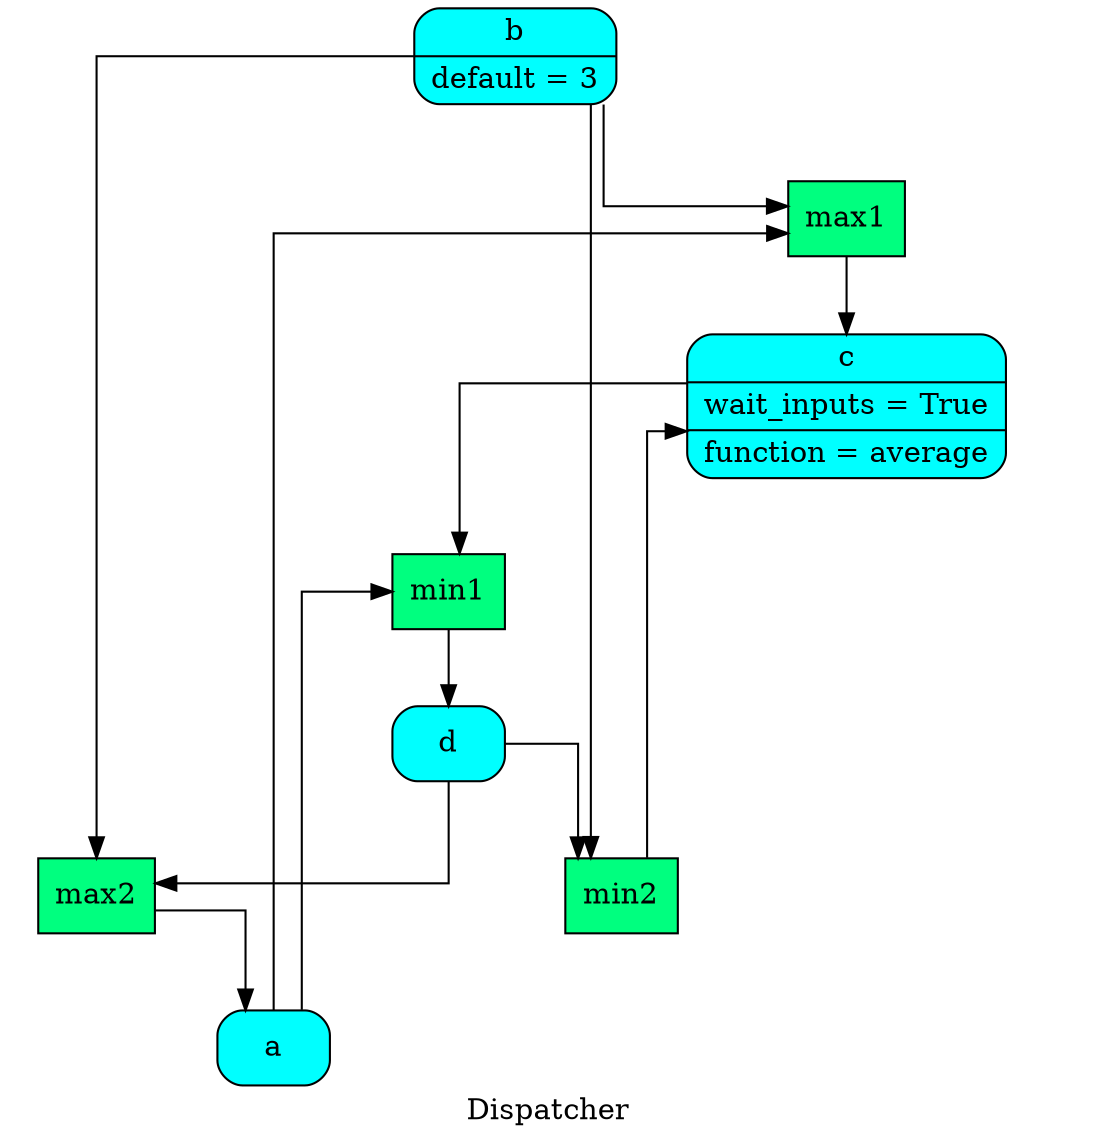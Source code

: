digraph Dispatcher {
	graph [ratio=1]
	node [style=filled]
	splines = ortho
	label = "Dispatcher"
		Dispatcher_2818472975434021684 [label="{ max1  }" fillcolor=springgreen shape=record]
		Dispatcher_1161704250910580454 [label="{ c | wait_inputs = True | function = average }" fillcolor=cyan shape=Mrecord]
		"Dispatcher_-7776202301500148952" [label="{ a  }" fillcolor=cyan shape=Mrecord]
		"Dispatcher_-3213620635472148116" [label="{ max2  }" fillcolor=springgreen shape=record]
		"Dispatcher_-2731849412965960310" [label="{ min1  }" fillcolor=springgreen shape=record]
		"Dispatcher_-2827990929827519670" [label="{ min2  }" fillcolor=springgreen shape=record]
		Dispatcher_3212931600518739037 [label="{ b | default = 3 }" fillcolor=cyan shape=Mrecord]
		Dispatcher_1248373816960019038 [label="{ d  }" fillcolor=cyan shape=Mrecord]
			Dispatcher_2818472975434021684 -> Dispatcher_1161704250910580454
			Dispatcher_1161704250910580454 -> "Dispatcher_-2731849412965960310"
			"Dispatcher_-7776202301500148952" -> "Dispatcher_-2731849412965960310"
			"Dispatcher_-7776202301500148952" -> Dispatcher_2818472975434021684
			"Dispatcher_-3213620635472148116" -> "Dispatcher_-7776202301500148952"
			"Dispatcher_-2731849412965960310" -> Dispatcher_1248373816960019038
			"Dispatcher_-2827990929827519670" -> Dispatcher_1161704250910580454
			Dispatcher_3212931600518739037 -> "Dispatcher_-3213620635472148116"
			Dispatcher_3212931600518739037 -> "Dispatcher_-2827990929827519670"
			Dispatcher_3212931600518739037 -> Dispatcher_2818472975434021684
			Dispatcher_1248373816960019038 -> "Dispatcher_-2827990929827519670"
			Dispatcher_1248373816960019038 -> "Dispatcher_-3213620635472148116"
}